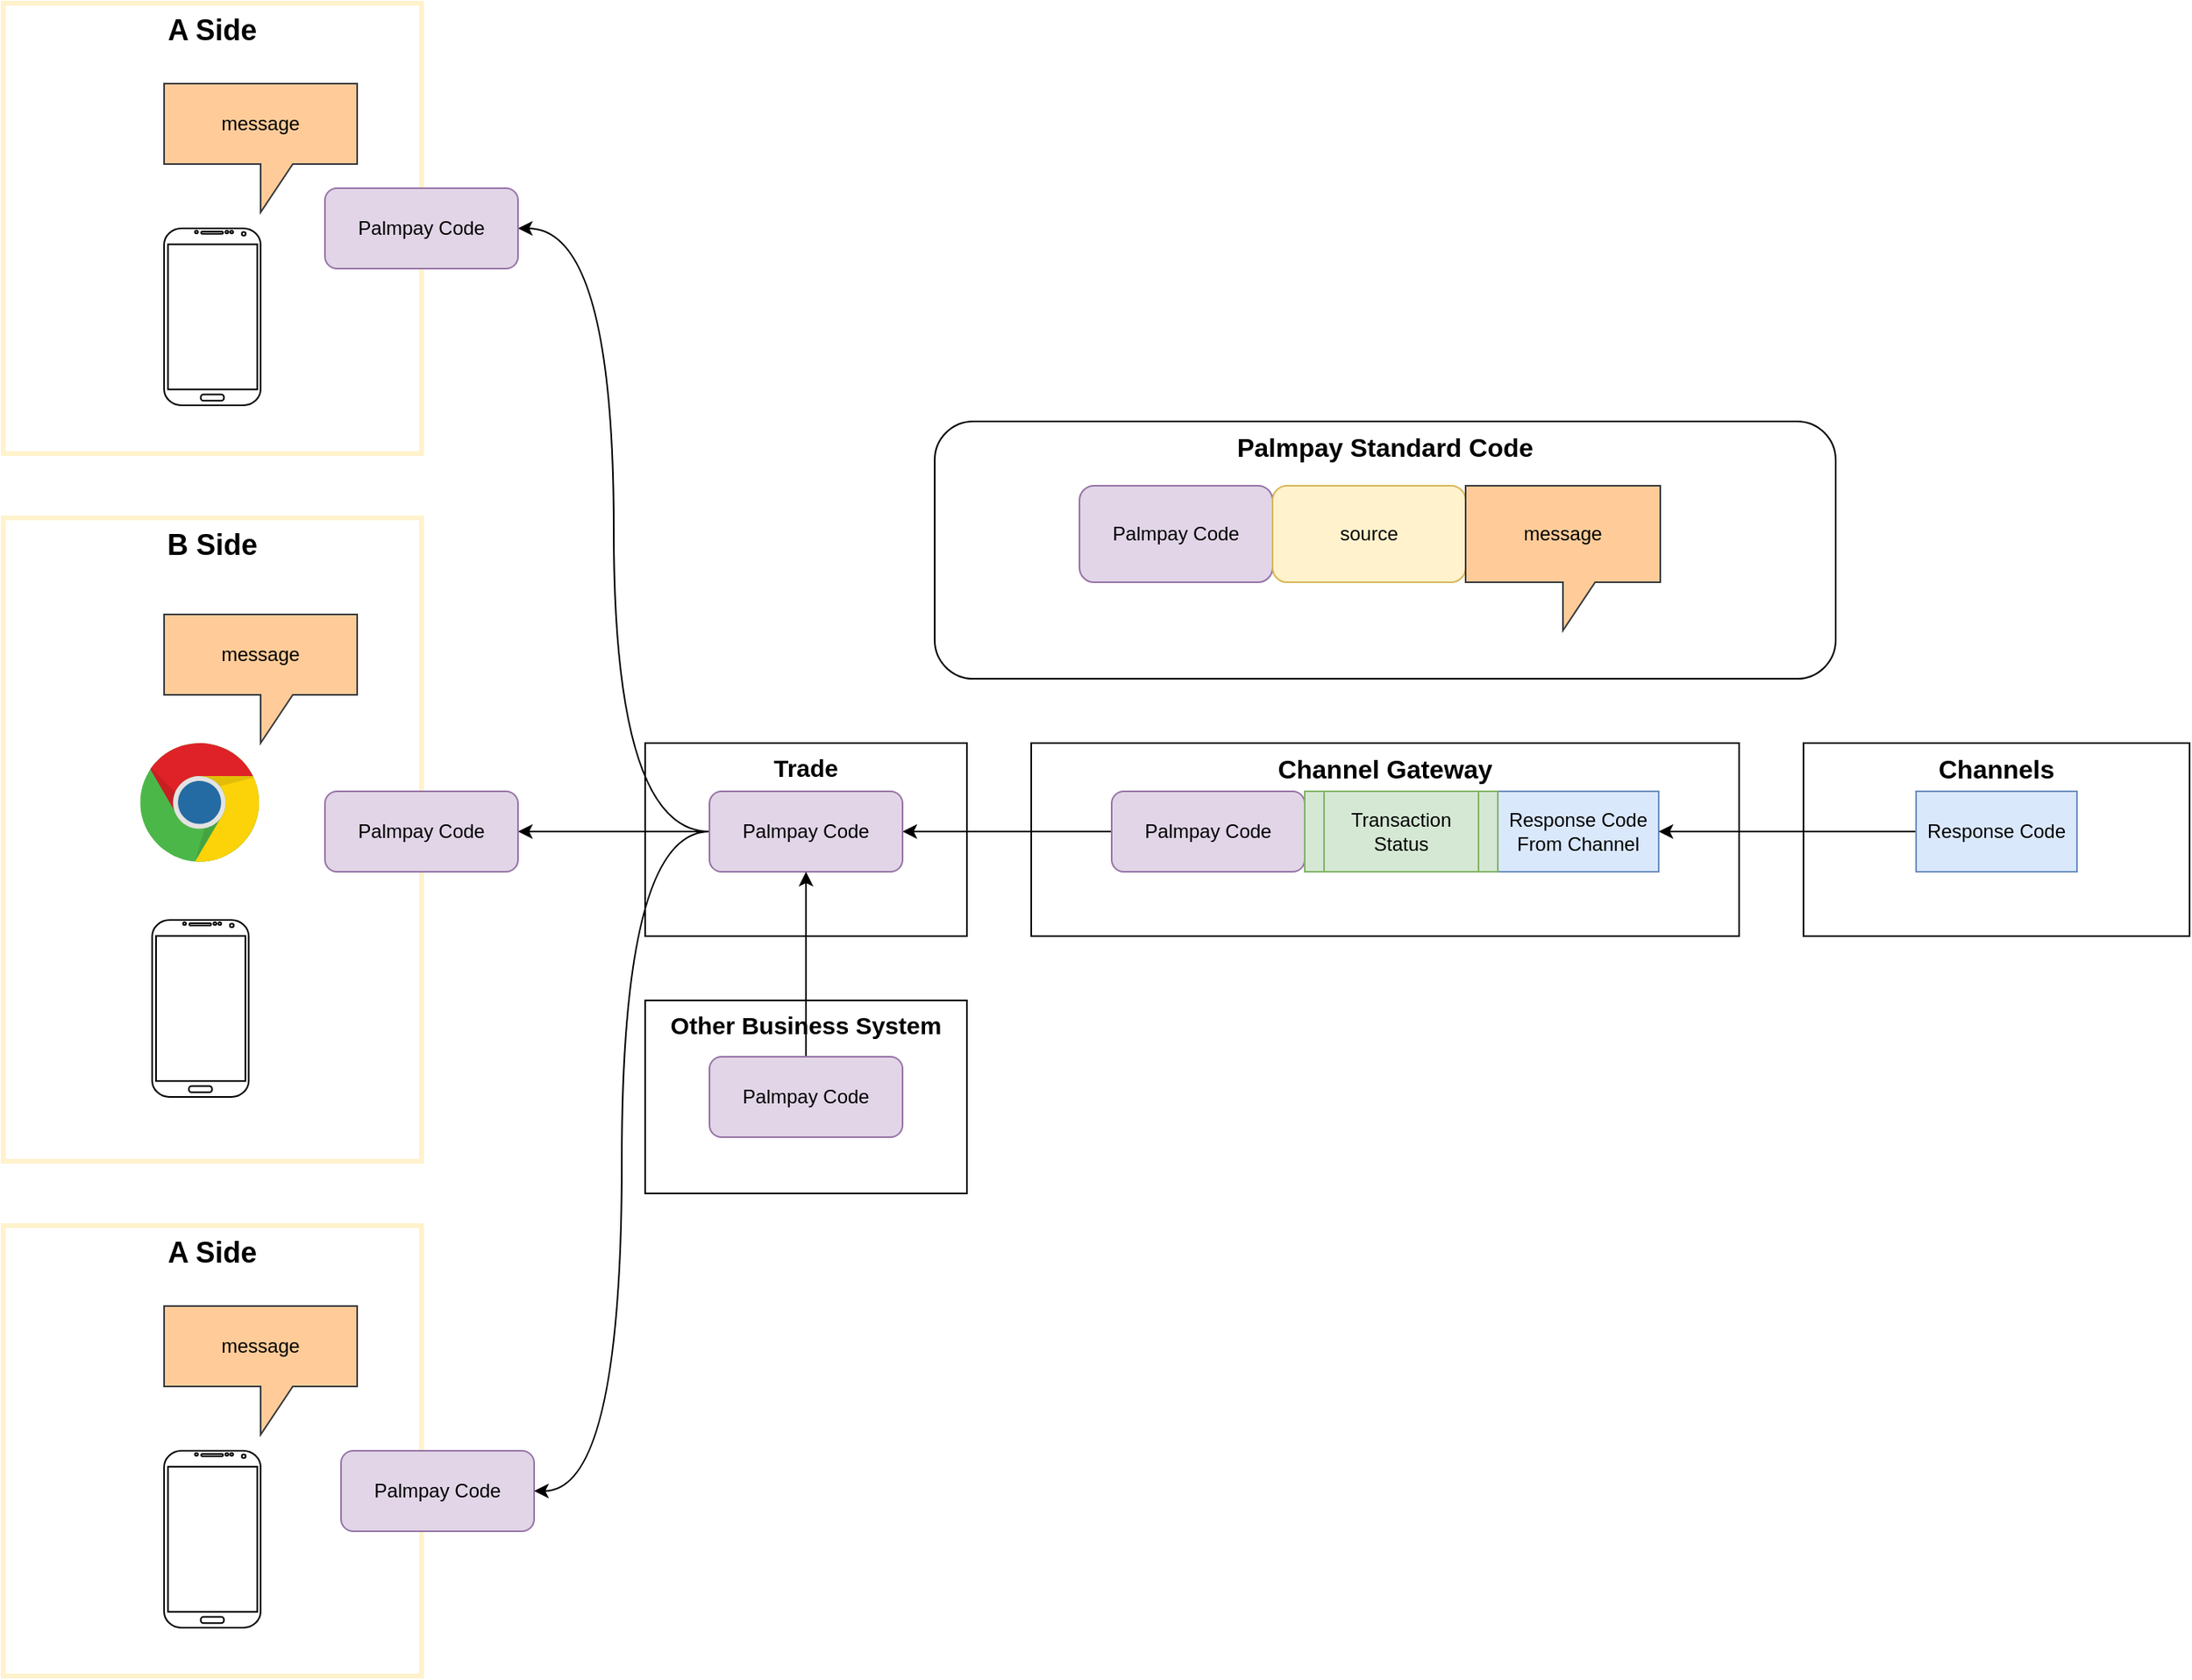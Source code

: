 <mxfile version="21.6.5" type="github">
  <diagram name="第 1 页" id="faRtsbHU78OzbmwTVvDm">
    <mxGraphModel dx="2133" dy="1999" grid="1" gridSize="10" guides="1" tooltips="1" connect="1" arrows="1" fold="1" page="1" pageScale="1" pageWidth="827" pageHeight="1169" math="0" shadow="0">
      <root>
        <mxCell id="0" />
        <mxCell id="1" parent="0" />
        <mxCell id="BzFszZulR6ruQ1HLFXBk-27" value="A Side" style="rounded=0;whiteSpace=wrap;html=1;fontStyle=1;verticalAlign=top;fontSize=18;strokeColor=#FFF2CC;strokeWidth=3;" vertex="1" parent="1">
          <mxGeometry x="-680" y="760" width="260" height="280" as="geometry" />
        </mxCell>
        <mxCell id="BzFszZulR6ruQ1HLFXBk-24" value="B Side" style="rounded=0;whiteSpace=wrap;html=1;verticalAlign=top;fontStyle=1;fontSize=18;strokeColor=#FFF2CC;strokeWidth=3;" vertex="1" parent="1">
          <mxGeometry x="-680" y="320" width="260" height="400" as="geometry" />
        </mxCell>
        <mxCell id="BzFszZulR6ruQ1HLFXBk-23" value="A Side" style="rounded=0;whiteSpace=wrap;html=1;fontStyle=1;verticalAlign=top;fontSize=18;strokeColor=#FFF2CC;strokeWidth=3;" vertex="1" parent="1">
          <mxGeometry x="-680" width="260" height="280" as="geometry" />
        </mxCell>
        <mxCell id="BzFszZulR6ruQ1HLFXBk-2" value="Trade" style="rounded=0;whiteSpace=wrap;html=1;verticalAlign=top;fontStyle=1;fontSize=15;" vertex="1" parent="1">
          <mxGeometry x="-281" y="460" width="200" height="120" as="geometry" />
        </mxCell>
        <mxCell id="BzFszZulR6ruQ1HLFXBk-3" value="Other Business System" style="rounded=0;whiteSpace=wrap;html=1;verticalAlign=top;fontStyle=1;fontSize=15;" vertex="1" parent="1">
          <mxGeometry x="-281" y="620" width="200" height="120" as="geometry" />
        </mxCell>
        <mxCell id="BzFszZulR6ruQ1HLFXBk-5" value="Channel Gateway" style="rounded=0;whiteSpace=wrap;html=1;verticalAlign=top;fontSize=16;fontStyle=1" vertex="1" parent="1">
          <mxGeometry x="-41" y="460" width="440" height="120" as="geometry" />
        </mxCell>
        <mxCell id="BzFszZulR6ruQ1HLFXBk-6" value="Response Code&lt;br&gt;From Channel" style="rounded=0;whiteSpace=wrap;html=1;fillColor=#dae8fc;strokeColor=#6c8ebf;" vertex="1" parent="1">
          <mxGeometry x="249" y="490" width="100" height="50" as="geometry" />
        </mxCell>
        <mxCell id="BzFszZulR6ruQ1HLFXBk-8" value="Channels" style="rounded=0;whiteSpace=wrap;html=1;verticalAlign=top;fontSize=16;fontStyle=1" vertex="1" parent="1">
          <mxGeometry x="439" y="460" width="240" height="120" as="geometry" />
        </mxCell>
        <mxCell id="BzFszZulR6ruQ1HLFXBk-9" value="" style="verticalLabelPosition=bottom;verticalAlign=top;html=1;shadow=0;dashed=0;strokeWidth=1;shape=mxgraph.android.phone2;strokeColor=#000000;" vertex="1" parent="1">
          <mxGeometry x="-580" y="140" width="60" height="110" as="geometry" />
        </mxCell>
        <mxCell id="BzFszZulR6ruQ1HLFXBk-13" style="edgeStyle=orthogonalEdgeStyle;rounded=0;orthogonalLoop=1;jettySize=auto;html=1;entryX=1;entryY=0.5;entryDx=0;entryDy=0;" edge="1" parent="1" source="BzFszZulR6ruQ1HLFXBk-12" target="BzFszZulR6ruQ1HLFXBk-6">
          <mxGeometry relative="1" as="geometry" />
        </mxCell>
        <mxCell id="BzFszZulR6ruQ1HLFXBk-12" value="Response Code" style="rounded=0;whiteSpace=wrap;html=1;fillColor=#dae8fc;strokeColor=#6c8ebf;" vertex="1" parent="1">
          <mxGeometry x="509" y="490" width="100" height="50" as="geometry" />
        </mxCell>
        <mxCell id="BzFszZulR6ruQ1HLFXBk-14" value="Palmpay Standard Code" style="rounded=1;whiteSpace=wrap;html=1;verticalAlign=top;fontStyle=1;fontSize=16;" vertex="1" parent="1">
          <mxGeometry x="-101" y="260" width="560" height="160" as="geometry" />
        </mxCell>
        <mxCell id="BzFszZulR6ruQ1HLFXBk-15" value="Palmpay Code" style="rounded=1;whiteSpace=wrap;html=1;fillColor=#e1d5e7;strokeColor=#9673a6;" vertex="1" parent="1">
          <mxGeometry x="-11" y="300" width="120" height="60" as="geometry" />
        </mxCell>
        <mxCell id="BzFszZulR6ruQ1HLFXBk-16" value="source" style="rounded=1;whiteSpace=wrap;html=1;fillColor=#fff2cc;strokeColor=#d6b656;" vertex="1" parent="1">
          <mxGeometry x="109" y="300" width="120" height="60" as="geometry" />
        </mxCell>
        <mxCell id="BzFszZulR6ruQ1HLFXBk-43" style="edgeStyle=orthogonalEdgeStyle;rounded=0;orthogonalLoop=1;jettySize=auto;html=1;entryX=1;entryY=0.5;entryDx=0;entryDy=0;" edge="1" parent="1" source="BzFszZulR6ruQ1HLFXBk-18" target="BzFszZulR6ruQ1HLFXBk-39">
          <mxGeometry relative="1" as="geometry" />
        </mxCell>
        <mxCell id="BzFszZulR6ruQ1HLFXBk-18" value="Palmpay Code" style="rounded=1;whiteSpace=wrap;html=1;fillColor=#e1d5e7;strokeColor=#9673a6;" vertex="1" parent="1">
          <mxGeometry x="9" y="490" width="120" height="50" as="geometry" />
        </mxCell>
        <mxCell id="BzFszZulR6ruQ1HLFXBk-19" value="Transaction&lt;br&gt;Status" style="shape=process;whiteSpace=wrap;html=1;backgroundOutline=1;fillColor=#d5e8d4;strokeColor=#82b366;" vertex="1" parent="1">
          <mxGeometry x="129" y="490" width="120" height="50" as="geometry" />
        </mxCell>
        <mxCell id="BzFszZulR6ruQ1HLFXBk-20" value="" style="dashed=0;outlineConnect=0;html=1;align=center;labelPosition=center;verticalLabelPosition=bottom;verticalAlign=top;shape=mxgraph.weblogos.chrome" vertex="1" parent="1">
          <mxGeometry x="-594.8" y="460" width="74.8" height="75.4" as="geometry" />
        </mxCell>
        <mxCell id="BzFszZulR6ruQ1HLFXBk-21" value="" style="verticalLabelPosition=bottom;verticalAlign=top;html=1;shadow=0;dashed=0;strokeWidth=1;shape=mxgraph.android.phone2;strokeColor=#000000;" vertex="1" parent="1">
          <mxGeometry x="-587.4" y="570" width="60" height="110" as="geometry" />
        </mxCell>
        <mxCell id="BzFszZulR6ruQ1HLFXBk-25" value="message" style="shape=callout;whiteSpace=wrap;html=1;perimeter=calloutPerimeter;fillColor=#ffcc99;strokeColor=#36393d;" vertex="1" parent="1">
          <mxGeometry x="-580" y="50" width="120" height="80" as="geometry" />
        </mxCell>
        <mxCell id="BzFszZulR6ruQ1HLFXBk-26" value="message" style="shape=callout;whiteSpace=wrap;html=1;perimeter=calloutPerimeter;fillColor=#ffcc99;strokeColor=#36393d;" vertex="1" parent="1">
          <mxGeometry x="-580" y="380" width="120" height="80" as="geometry" />
        </mxCell>
        <mxCell id="BzFszZulR6ruQ1HLFXBk-28" value="" style="verticalLabelPosition=bottom;verticalAlign=top;html=1;shadow=0;dashed=0;strokeWidth=1;shape=mxgraph.android.phone2;strokeColor=#000000;" vertex="1" parent="1">
          <mxGeometry x="-580" y="900" width="60" height="110" as="geometry" />
        </mxCell>
        <mxCell id="BzFszZulR6ruQ1HLFXBk-29" value="message" style="shape=callout;whiteSpace=wrap;html=1;perimeter=calloutPerimeter;fillColor=#ffcc99;strokeColor=#36393d;" vertex="1" parent="1">
          <mxGeometry x="-580" y="810" width="120" height="80" as="geometry" />
        </mxCell>
        <mxCell id="BzFszZulR6ruQ1HLFXBk-37" value="Palmpay Code" style="rounded=1;whiteSpace=wrap;html=1;fillColor=#e1d5e7;strokeColor=#9673a6;" vertex="1" parent="1">
          <mxGeometry x="-470" y="900" width="120" height="50" as="geometry" />
        </mxCell>
        <mxCell id="BzFszZulR6ruQ1HLFXBk-45" style="edgeStyle=orthogonalEdgeStyle;rounded=0;orthogonalLoop=1;jettySize=auto;html=1;entryX=1;entryY=0.5;entryDx=0;entryDy=0;" edge="1" parent="1" source="BzFszZulR6ruQ1HLFXBk-39" target="BzFszZulR6ruQ1HLFXBk-40">
          <mxGeometry relative="1" as="geometry" />
        </mxCell>
        <mxCell id="BzFszZulR6ruQ1HLFXBk-46" style="edgeStyle=orthogonalEdgeStyle;rounded=0;orthogonalLoop=1;jettySize=auto;html=1;entryX=1;entryY=0.5;entryDx=0;entryDy=0;curved=1;" edge="1" parent="1" source="BzFszZulR6ruQ1HLFXBk-39" target="BzFszZulR6ruQ1HLFXBk-41">
          <mxGeometry relative="1" as="geometry" />
        </mxCell>
        <mxCell id="BzFszZulR6ruQ1HLFXBk-47" style="edgeStyle=orthogonalEdgeStyle;rounded=0;orthogonalLoop=1;jettySize=auto;html=1;entryX=1;entryY=0.5;entryDx=0;entryDy=0;exitX=0;exitY=0.5;exitDx=0;exitDy=0;curved=1;" edge="1" parent="1" source="BzFszZulR6ruQ1HLFXBk-39" target="BzFszZulR6ruQ1HLFXBk-37">
          <mxGeometry relative="1" as="geometry" />
        </mxCell>
        <mxCell id="BzFszZulR6ruQ1HLFXBk-39" value="Palmpay Code" style="rounded=1;whiteSpace=wrap;html=1;fillColor=#e1d5e7;strokeColor=#9673a6;" vertex="1" parent="1">
          <mxGeometry x="-241" y="490" width="120" height="50" as="geometry" />
        </mxCell>
        <mxCell id="BzFszZulR6ruQ1HLFXBk-40" value="Palmpay Code" style="rounded=1;whiteSpace=wrap;html=1;fillColor=#e1d5e7;strokeColor=#9673a6;" vertex="1" parent="1">
          <mxGeometry x="-480" y="490" width="120" height="50" as="geometry" />
        </mxCell>
        <mxCell id="BzFszZulR6ruQ1HLFXBk-41" value="Palmpay Code" style="rounded=1;whiteSpace=wrap;html=1;fillColor=#e1d5e7;strokeColor=#9673a6;" vertex="1" parent="1">
          <mxGeometry x="-480" y="115" width="120" height="50" as="geometry" />
        </mxCell>
        <mxCell id="BzFszZulR6ruQ1HLFXBk-44" style="edgeStyle=orthogonalEdgeStyle;rounded=0;orthogonalLoop=1;jettySize=auto;html=1;entryX=0.5;entryY=1;entryDx=0;entryDy=0;" edge="1" parent="1" source="BzFszZulR6ruQ1HLFXBk-42" target="BzFszZulR6ruQ1HLFXBk-39">
          <mxGeometry relative="1" as="geometry" />
        </mxCell>
        <mxCell id="BzFszZulR6ruQ1HLFXBk-42" value="Palmpay Code" style="rounded=1;whiteSpace=wrap;html=1;fillColor=#e1d5e7;strokeColor=#9673a6;" vertex="1" parent="1">
          <mxGeometry x="-241" y="655" width="120" height="50" as="geometry" />
        </mxCell>
        <mxCell id="BzFszZulR6ruQ1HLFXBk-48" value="message" style="shape=callout;whiteSpace=wrap;html=1;perimeter=calloutPerimeter;fillColor=#ffcc99;strokeColor=#36393d;" vertex="1" parent="1">
          <mxGeometry x="229" y="300" width="121" height="90" as="geometry" />
        </mxCell>
      </root>
    </mxGraphModel>
  </diagram>
</mxfile>
